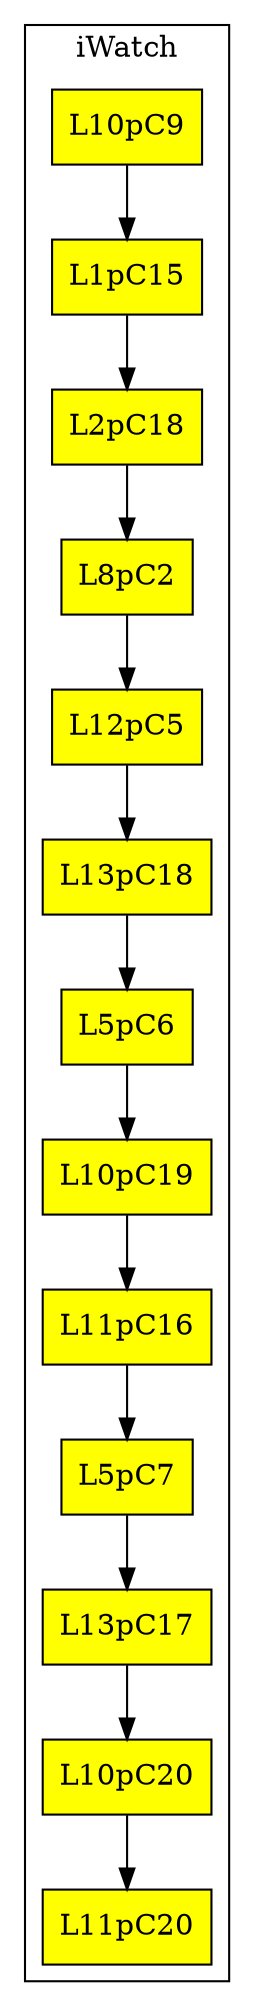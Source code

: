 digraph L{
    node[shape = box fillcolor = "yellow" style = filled]
    

    subgraph cluster_p{
        label = "iWatch"
        
        /*Aqui creamos las cabeceras de las filas */
        Columna1[label = "L10pC9", group = 2, fillcolor = yellow];
Columna2[label = "L1pC15", group = 3, fillcolor = yellow];
Columna3[label = "L2pC18", group = 4, fillcolor = yellow];
Columna4[label = "L8pC2", group = 5, fillcolor = yellow];
Columna5[label = "L12pC5", group = 6, fillcolor = yellow];
Columna6[label = "L13pC18", group = 7, fillcolor = yellow];
Columna7[label = "L5pC6", group = 8, fillcolor = yellow];
Columna8[label = "L10pC19", group = 9, fillcolor = yellow];
Columna9[label = "L11pC16", group = 10, fillcolor = yellow];
Columna10[label = "L5pC7", group = 11, fillcolor = yellow];
Columna11[label = "L13pC17", group = 12, fillcolor = yellow];
Columna12[label = "L10pC20", group = 13, fillcolor = yellow];
Columna13[label = "L11pC20", group = 14, fillcolor = yellow];
Columna1->Columna2;
Columna2->Columna3;
Columna3->Columna4;
Columna4->Columna5;
Columna5->Columna6;
Columna6->Columna7;
Columna7->Columna8;
Columna8->Columna9;
Columna9->Columna10;
Columna10->Columna11;
Columna11->Columna12;
Columna12->Columna13;
}
    }